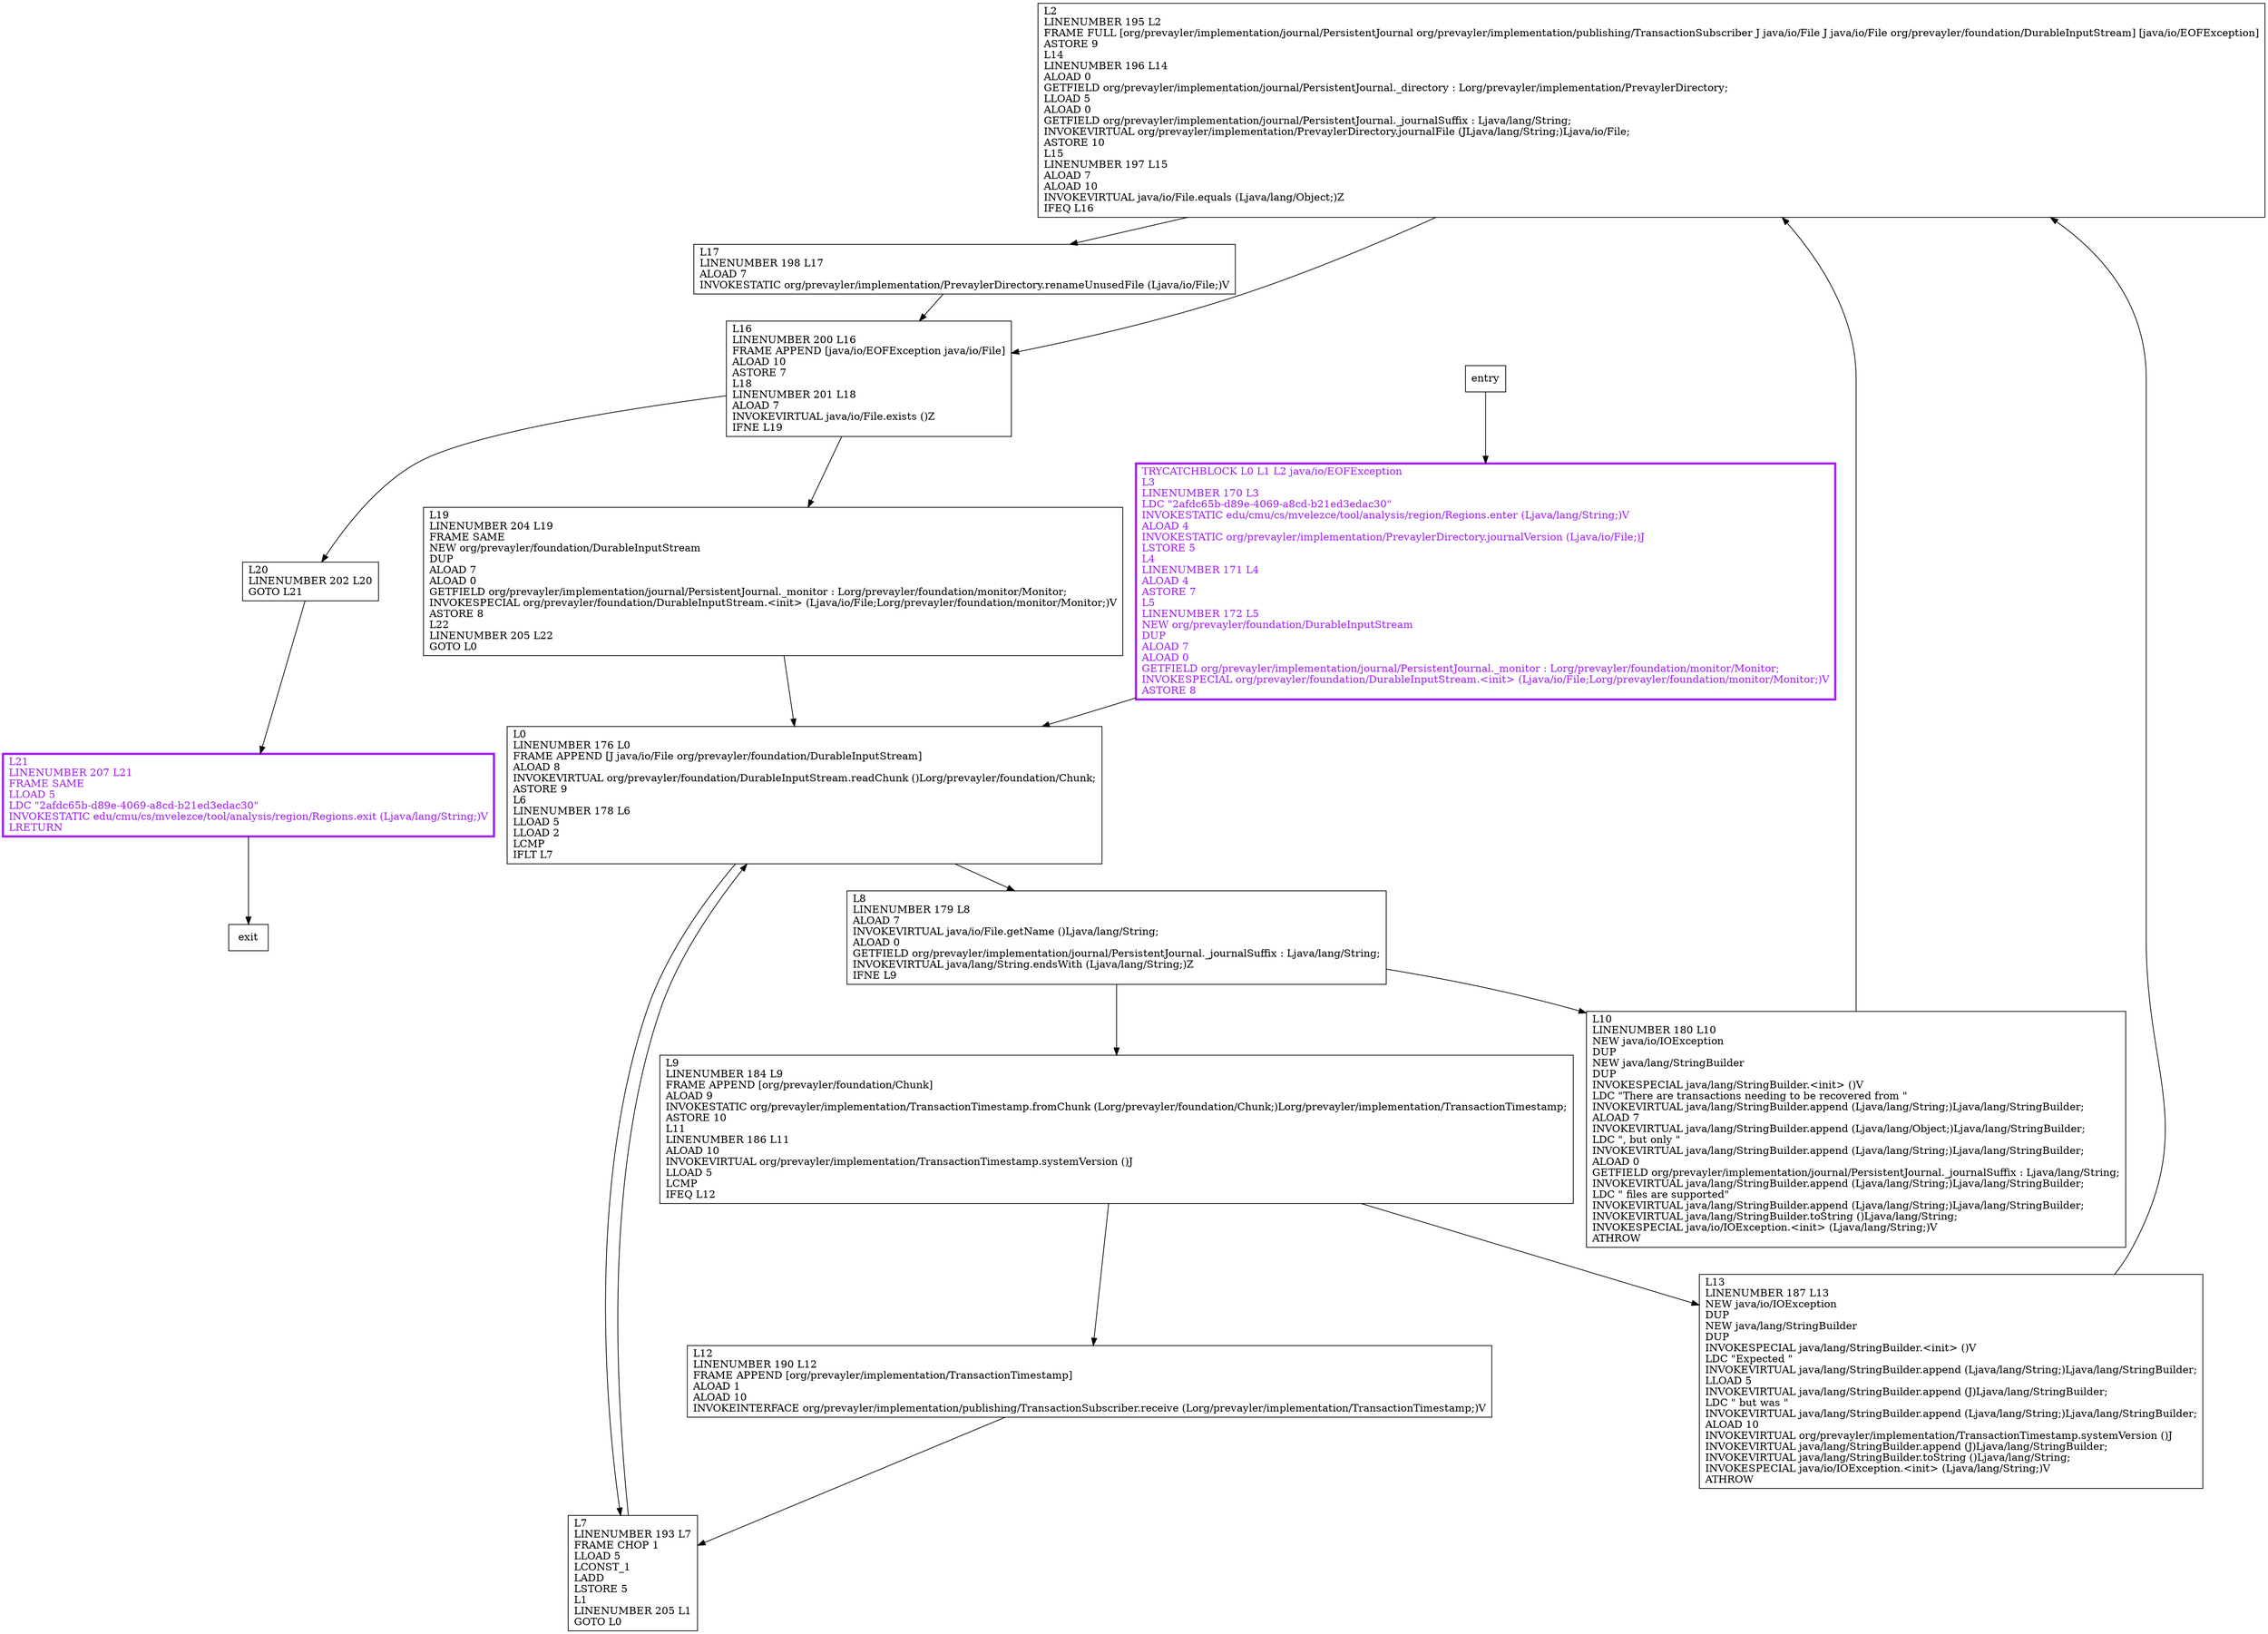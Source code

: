 digraph recoverPendingTransactions {
node [shape=record];
1081628869 [label="L2\lLINENUMBER 195 L2\lFRAME FULL [org/prevayler/implementation/journal/PersistentJournal org/prevayler/implementation/publishing/TransactionSubscriber J java/io/File J java/io/File org/prevayler/foundation/DurableInputStream] [java/io/EOFException]\lASTORE 9\lL14\lLINENUMBER 196 L14\lALOAD 0\lGETFIELD org/prevayler/implementation/journal/PersistentJournal._directory : Lorg/prevayler/implementation/PrevaylerDirectory;\lLLOAD 5\lALOAD 0\lGETFIELD org/prevayler/implementation/journal/PersistentJournal._journalSuffix : Ljava/lang/String;\lINVOKEVIRTUAL org/prevayler/implementation/PrevaylerDirectory.journalFile (JLjava/lang/String;)Ljava/io/File;\lASTORE 10\lL15\lLINENUMBER 197 L15\lALOAD 7\lALOAD 10\lINVOKEVIRTUAL java/io/File.equals (Ljava/lang/Object;)Z\lIFEQ L16\l"];
1022896347 [label="L13\lLINENUMBER 187 L13\lNEW java/io/IOException\lDUP\lNEW java/lang/StringBuilder\lDUP\lINVOKESPECIAL java/lang/StringBuilder.\<init\> ()V\lLDC \"Expected \"\lINVOKEVIRTUAL java/lang/StringBuilder.append (Ljava/lang/String;)Ljava/lang/StringBuilder;\lLLOAD 5\lINVOKEVIRTUAL java/lang/StringBuilder.append (J)Ljava/lang/StringBuilder;\lLDC \" but was \"\lINVOKEVIRTUAL java/lang/StringBuilder.append (Ljava/lang/String;)Ljava/lang/StringBuilder;\lALOAD 10\lINVOKEVIRTUAL org/prevayler/implementation/TransactionTimestamp.systemVersion ()J\lINVOKEVIRTUAL java/lang/StringBuilder.append (J)Ljava/lang/StringBuilder;\lINVOKEVIRTUAL java/lang/StringBuilder.toString ()Ljava/lang/String;\lINVOKESPECIAL java/io/IOException.\<init\> (Ljava/lang/String;)V\lATHROW\l"];
1299613689 [label="L17\lLINENUMBER 198 L17\lALOAD 7\lINVOKESTATIC org/prevayler/implementation/PrevaylerDirectory.renameUnusedFile (Ljava/io/File;)V\l"];
352167272 [label="L10\lLINENUMBER 180 L10\lNEW java/io/IOException\lDUP\lNEW java/lang/StringBuilder\lDUP\lINVOKESPECIAL java/lang/StringBuilder.\<init\> ()V\lLDC \"There are transactions needing to be recovered from \"\lINVOKEVIRTUAL java/lang/StringBuilder.append (Ljava/lang/String;)Ljava/lang/StringBuilder;\lALOAD 7\lINVOKEVIRTUAL java/lang/StringBuilder.append (Ljava/lang/Object;)Ljava/lang/StringBuilder;\lLDC \", but only \"\lINVOKEVIRTUAL java/lang/StringBuilder.append (Ljava/lang/String;)Ljava/lang/StringBuilder;\lALOAD 0\lGETFIELD org/prevayler/implementation/journal/PersistentJournal._journalSuffix : Ljava/lang/String;\lINVOKEVIRTUAL java/lang/StringBuilder.append (Ljava/lang/String;)Ljava/lang/StringBuilder;\lLDC \" files are supported\"\lINVOKEVIRTUAL java/lang/StringBuilder.append (Ljava/lang/String;)Ljava/lang/StringBuilder;\lINVOKEVIRTUAL java/lang/StringBuilder.toString ()Ljava/lang/String;\lINVOKESPECIAL java/io/IOException.\<init\> (Ljava/lang/String;)V\lATHROW\l"];
1299788775 [label="L20\lLINENUMBER 202 L20\lGOTO L21\l"];
2057690764 [label="L7\lLINENUMBER 193 L7\lFRAME CHOP 1\lLLOAD 5\lLCONST_1\lLADD\lLSTORE 5\lL1\lLINENUMBER 205 L1\lGOTO L0\l"];
1050243982 [label="TRYCATCHBLOCK L0 L1 L2 java/io/EOFException\lL3\lLINENUMBER 170 L3\lLDC \"2afdc65b-d89e-4069-a8cd-b21ed3edac30\"\lINVOKESTATIC edu/cmu/cs/mvelezce/tool/analysis/region/Regions.enter (Ljava/lang/String;)V\lALOAD 4\lINVOKESTATIC org/prevayler/implementation/PrevaylerDirectory.journalVersion (Ljava/io/File;)J\lLSTORE 5\lL4\lLINENUMBER 171 L4\lALOAD 4\lASTORE 7\lL5\lLINENUMBER 172 L5\lNEW org/prevayler/foundation/DurableInputStream\lDUP\lALOAD 7\lALOAD 0\lGETFIELD org/prevayler/implementation/journal/PersistentJournal._monitor : Lorg/prevayler/foundation/monitor/Monitor;\lINVOKESPECIAL org/prevayler/foundation/DurableInputStream.\<init\> (Ljava/io/File;Lorg/prevayler/foundation/monitor/Monitor;)V\lASTORE 8\l"];
1495610711 [label="L8\lLINENUMBER 179 L8\lALOAD 7\lINVOKEVIRTUAL java/io/File.getName ()Ljava/lang/String;\lALOAD 0\lGETFIELD org/prevayler/implementation/journal/PersistentJournal._journalSuffix : Ljava/lang/String;\lINVOKEVIRTUAL java/lang/String.endsWith (Ljava/lang/String;)Z\lIFNE L9\l"];
1163336905 [label="L0\lLINENUMBER 176 L0\lFRAME APPEND [J java/io/File org/prevayler/foundation/DurableInputStream]\lALOAD 8\lINVOKEVIRTUAL org/prevayler/foundation/DurableInputStream.readChunk ()Lorg/prevayler/foundation/Chunk;\lASTORE 9\lL6\lLINENUMBER 178 L6\lLLOAD 5\lLLOAD 2\lLCMP\lIFLT L7\l"];
1198250710 [label="L16\lLINENUMBER 200 L16\lFRAME APPEND [java/io/EOFException java/io/File]\lALOAD 10\lASTORE 7\lL18\lLINENUMBER 201 L18\lALOAD 7\lINVOKEVIRTUAL java/io/File.exists ()Z\lIFNE L19\l"];
808829052 [label="L19\lLINENUMBER 204 L19\lFRAME SAME\lNEW org/prevayler/foundation/DurableInputStream\lDUP\lALOAD 7\lALOAD 0\lGETFIELD org/prevayler/implementation/journal/PersistentJournal._monitor : Lorg/prevayler/foundation/monitor/Monitor;\lINVOKESPECIAL org/prevayler/foundation/DurableInputStream.\<init\> (Ljava/io/File;Lorg/prevayler/foundation/monitor/Monitor;)V\lASTORE 8\lL22\lLINENUMBER 205 L22\lGOTO L0\l"];
1636679636 [label="L9\lLINENUMBER 184 L9\lFRAME APPEND [org/prevayler/foundation/Chunk]\lALOAD 9\lINVOKESTATIC org/prevayler/implementation/TransactionTimestamp.fromChunk (Lorg/prevayler/foundation/Chunk;)Lorg/prevayler/implementation/TransactionTimestamp;\lASTORE 10\lL11\lLINENUMBER 186 L11\lALOAD 10\lINVOKEVIRTUAL org/prevayler/implementation/TransactionTimestamp.systemVersion ()J\lLLOAD 5\lLCMP\lIFEQ L12\l"];
805786128 [label="L12\lLINENUMBER 190 L12\lFRAME APPEND [org/prevayler/implementation/TransactionTimestamp]\lALOAD 1\lALOAD 10\lINVOKEINTERFACE org/prevayler/implementation/publishing/TransactionSubscriber.receive (Lorg/prevayler/implementation/TransactionTimestamp;)V\l"];
1415441908 [label="L21\lLINENUMBER 207 L21\lFRAME SAME\lLLOAD 5\lLDC \"2afdc65b-d89e-4069-a8cd-b21ed3edac30\"\lINVOKESTATIC edu/cmu/cs/mvelezce/tool/analysis/region/Regions.exit (Ljava/lang/String;)V\lLRETURN\l"];
entry;
exit;
1081628869 -> 1299613689;
1081628869 -> 1198250710;
1022896347 -> 1081628869;
1299613689 -> 1198250710;
352167272 -> 1081628869;
1299788775 -> 1415441908;
2057690764 -> 1163336905;
1050243982 -> 1163336905;
1495610711 -> 352167272;
1495610711 -> 1636679636;
entry -> 1050243982;
1163336905 -> 1495610711;
1163336905 -> 2057690764;
1198250710 -> 1299788775;
1198250710 -> 808829052;
808829052 -> 1163336905;
1636679636 -> 1022896347;
1636679636 -> 805786128;
805786128 -> 2057690764;
1415441908 -> exit;
1050243982[fontcolor="purple", penwidth=3, color="purple"];
1415441908[fontcolor="purple", penwidth=3, color="purple"];
}
